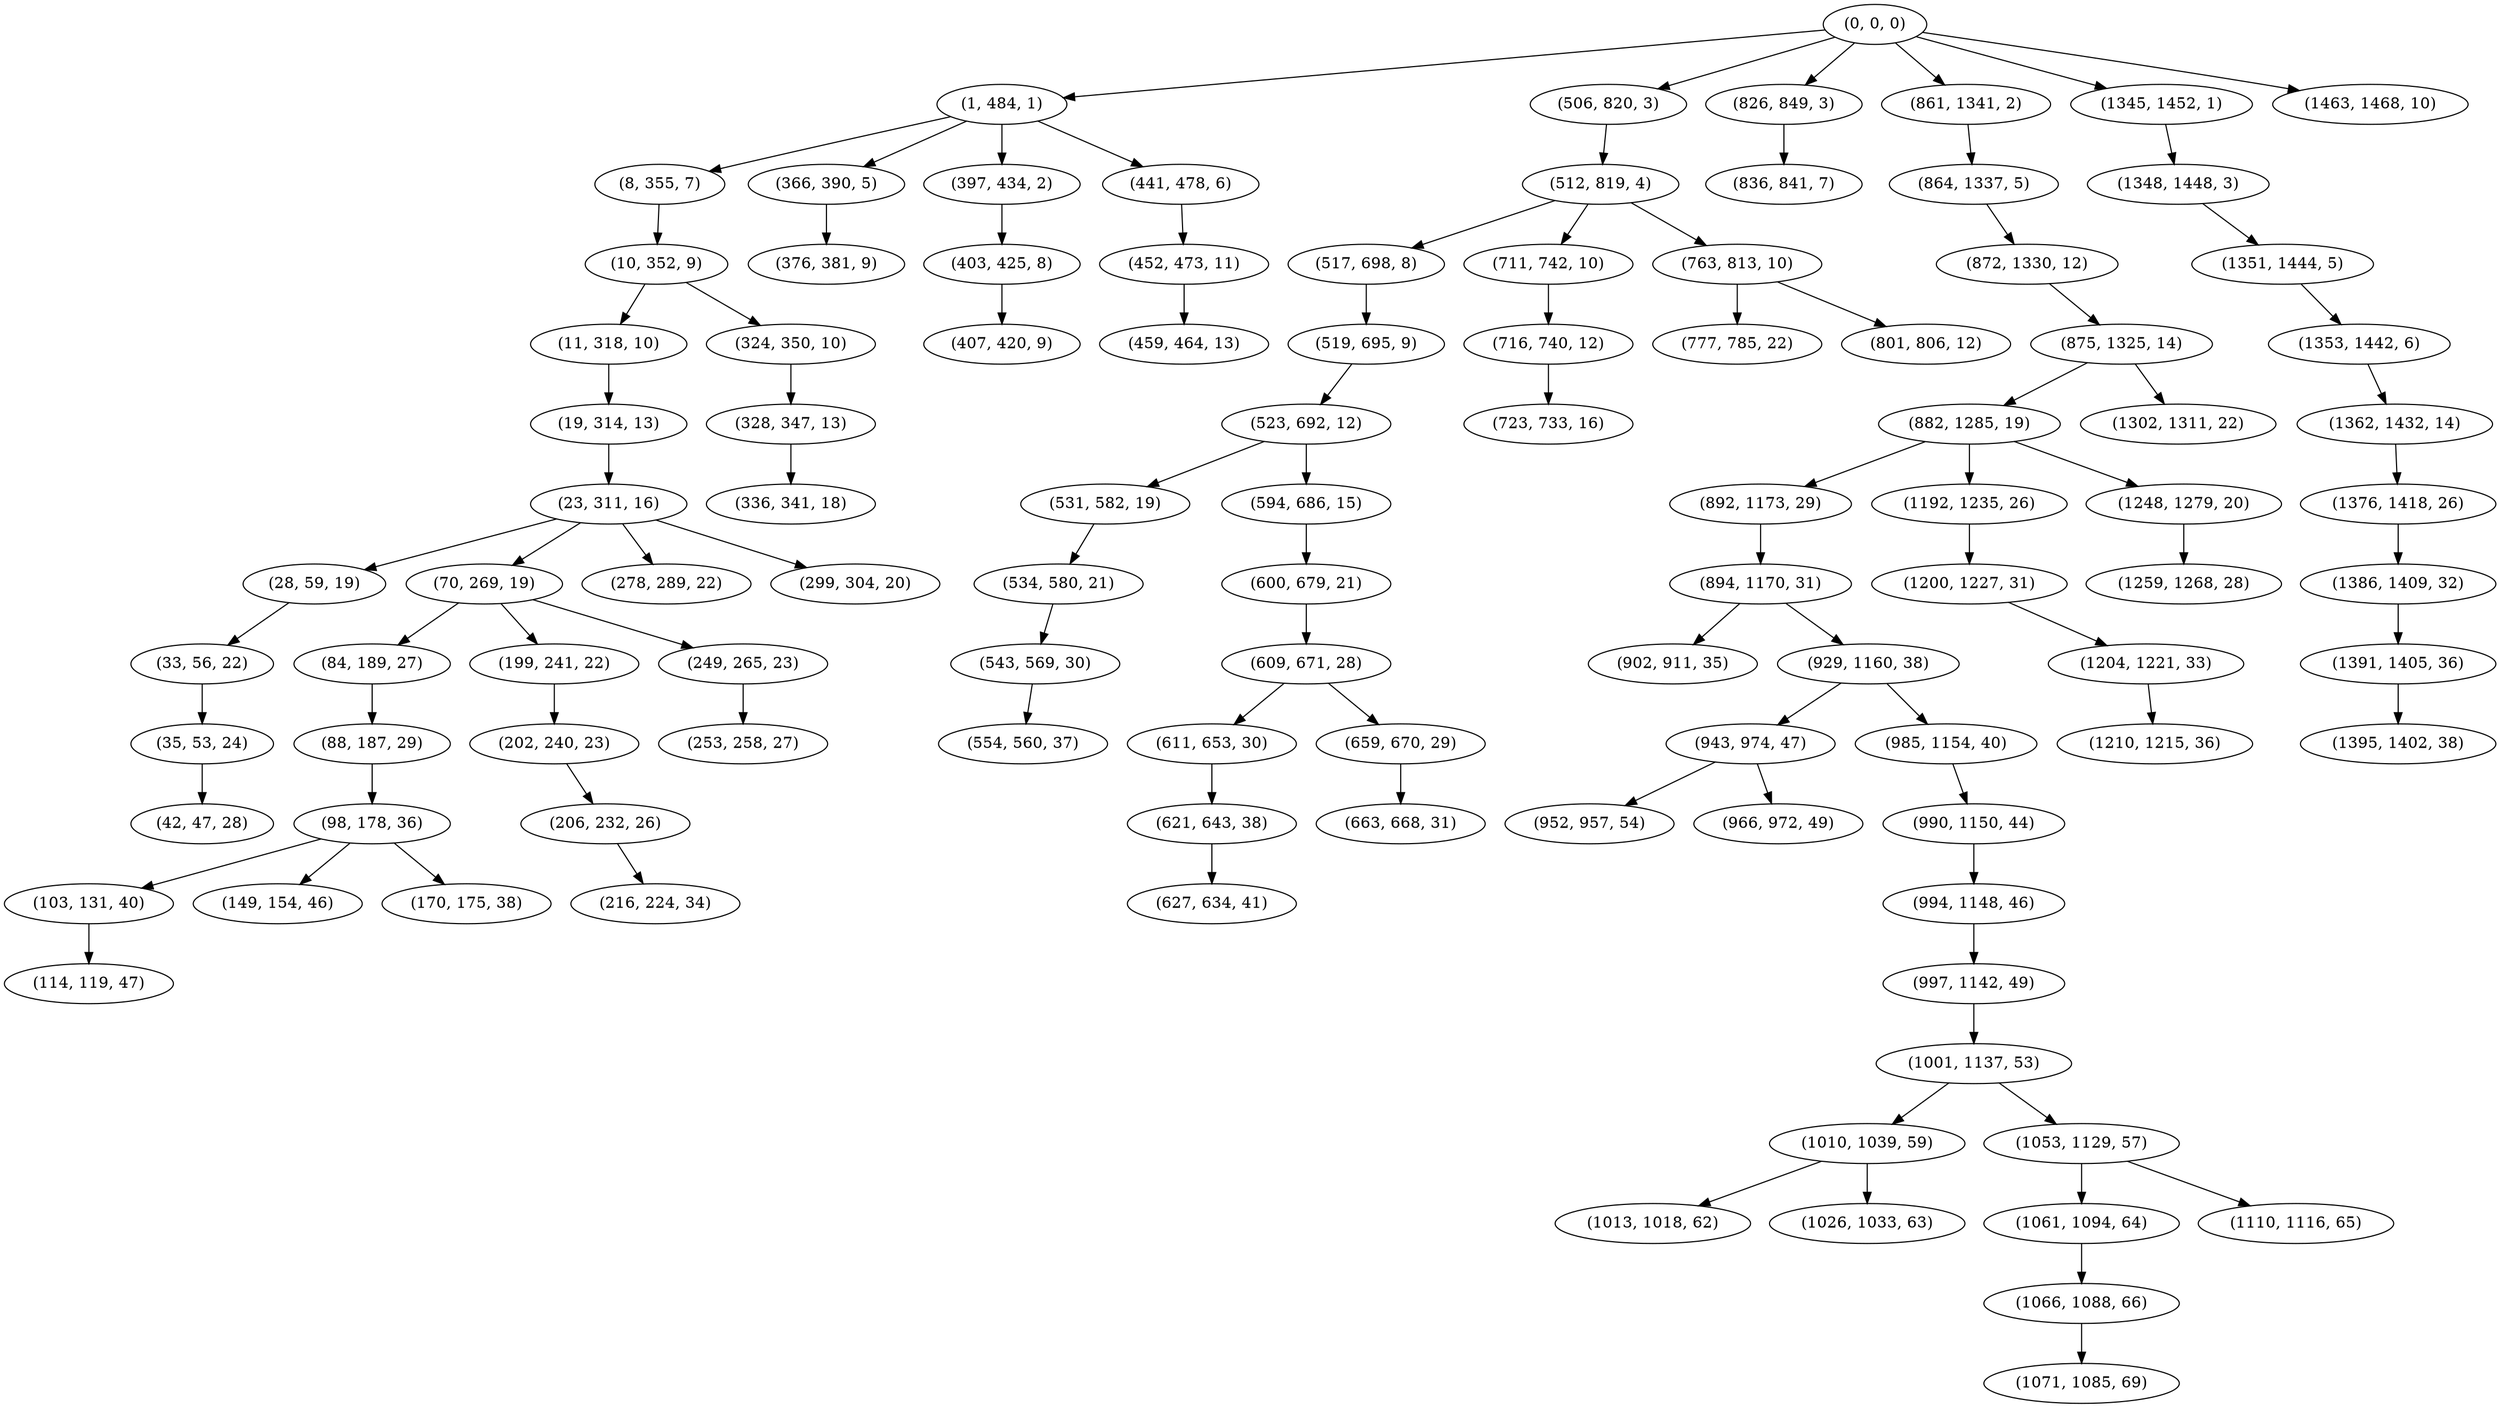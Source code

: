 digraph tree {
    "(0, 0, 0)";
    "(1, 484, 1)";
    "(8, 355, 7)";
    "(10, 352, 9)";
    "(11, 318, 10)";
    "(19, 314, 13)";
    "(23, 311, 16)";
    "(28, 59, 19)";
    "(33, 56, 22)";
    "(35, 53, 24)";
    "(42, 47, 28)";
    "(70, 269, 19)";
    "(84, 189, 27)";
    "(88, 187, 29)";
    "(98, 178, 36)";
    "(103, 131, 40)";
    "(114, 119, 47)";
    "(149, 154, 46)";
    "(170, 175, 38)";
    "(199, 241, 22)";
    "(202, 240, 23)";
    "(206, 232, 26)";
    "(216, 224, 34)";
    "(249, 265, 23)";
    "(253, 258, 27)";
    "(278, 289, 22)";
    "(299, 304, 20)";
    "(324, 350, 10)";
    "(328, 347, 13)";
    "(336, 341, 18)";
    "(366, 390, 5)";
    "(376, 381, 9)";
    "(397, 434, 2)";
    "(403, 425, 8)";
    "(407, 420, 9)";
    "(441, 478, 6)";
    "(452, 473, 11)";
    "(459, 464, 13)";
    "(506, 820, 3)";
    "(512, 819, 4)";
    "(517, 698, 8)";
    "(519, 695, 9)";
    "(523, 692, 12)";
    "(531, 582, 19)";
    "(534, 580, 21)";
    "(543, 569, 30)";
    "(554, 560, 37)";
    "(594, 686, 15)";
    "(600, 679, 21)";
    "(609, 671, 28)";
    "(611, 653, 30)";
    "(621, 643, 38)";
    "(627, 634, 41)";
    "(659, 670, 29)";
    "(663, 668, 31)";
    "(711, 742, 10)";
    "(716, 740, 12)";
    "(723, 733, 16)";
    "(763, 813, 10)";
    "(777, 785, 22)";
    "(801, 806, 12)";
    "(826, 849, 3)";
    "(836, 841, 7)";
    "(861, 1341, 2)";
    "(864, 1337, 5)";
    "(872, 1330, 12)";
    "(875, 1325, 14)";
    "(882, 1285, 19)";
    "(892, 1173, 29)";
    "(894, 1170, 31)";
    "(902, 911, 35)";
    "(929, 1160, 38)";
    "(943, 974, 47)";
    "(952, 957, 54)";
    "(966, 972, 49)";
    "(985, 1154, 40)";
    "(990, 1150, 44)";
    "(994, 1148, 46)";
    "(997, 1142, 49)";
    "(1001, 1137, 53)";
    "(1010, 1039, 59)";
    "(1013, 1018, 62)";
    "(1026, 1033, 63)";
    "(1053, 1129, 57)";
    "(1061, 1094, 64)";
    "(1066, 1088, 66)";
    "(1071, 1085, 69)";
    "(1110, 1116, 65)";
    "(1192, 1235, 26)";
    "(1200, 1227, 31)";
    "(1204, 1221, 33)";
    "(1210, 1215, 36)";
    "(1248, 1279, 20)";
    "(1259, 1268, 28)";
    "(1302, 1311, 22)";
    "(1345, 1452, 1)";
    "(1348, 1448, 3)";
    "(1351, 1444, 5)";
    "(1353, 1442, 6)";
    "(1362, 1432, 14)";
    "(1376, 1418, 26)";
    "(1386, 1409, 32)";
    "(1391, 1405, 36)";
    "(1395, 1402, 38)";
    "(1463, 1468, 10)";
    "(0, 0, 0)" -> "(1, 484, 1)";
    "(0, 0, 0)" -> "(506, 820, 3)";
    "(0, 0, 0)" -> "(826, 849, 3)";
    "(0, 0, 0)" -> "(861, 1341, 2)";
    "(0, 0, 0)" -> "(1345, 1452, 1)";
    "(0, 0, 0)" -> "(1463, 1468, 10)";
    "(1, 484, 1)" -> "(8, 355, 7)";
    "(1, 484, 1)" -> "(366, 390, 5)";
    "(1, 484, 1)" -> "(397, 434, 2)";
    "(1, 484, 1)" -> "(441, 478, 6)";
    "(8, 355, 7)" -> "(10, 352, 9)";
    "(10, 352, 9)" -> "(11, 318, 10)";
    "(10, 352, 9)" -> "(324, 350, 10)";
    "(11, 318, 10)" -> "(19, 314, 13)";
    "(19, 314, 13)" -> "(23, 311, 16)";
    "(23, 311, 16)" -> "(28, 59, 19)";
    "(23, 311, 16)" -> "(70, 269, 19)";
    "(23, 311, 16)" -> "(278, 289, 22)";
    "(23, 311, 16)" -> "(299, 304, 20)";
    "(28, 59, 19)" -> "(33, 56, 22)";
    "(33, 56, 22)" -> "(35, 53, 24)";
    "(35, 53, 24)" -> "(42, 47, 28)";
    "(70, 269, 19)" -> "(84, 189, 27)";
    "(70, 269, 19)" -> "(199, 241, 22)";
    "(70, 269, 19)" -> "(249, 265, 23)";
    "(84, 189, 27)" -> "(88, 187, 29)";
    "(88, 187, 29)" -> "(98, 178, 36)";
    "(98, 178, 36)" -> "(103, 131, 40)";
    "(98, 178, 36)" -> "(149, 154, 46)";
    "(98, 178, 36)" -> "(170, 175, 38)";
    "(103, 131, 40)" -> "(114, 119, 47)";
    "(199, 241, 22)" -> "(202, 240, 23)";
    "(202, 240, 23)" -> "(206, 232, 26)";
    "(206, 232, 26)" -> "(216, 224, 34)";
    "(249, 265, 23)" -> "(253, 258, 27)";
    "(324, 350, 10)" -> "(328, 347, 13)";
    "(328, 347, 13)" -> "(336, 341, 18)";
    "(366, 390, 5)" -> "(376, 381, 9)";
    "(397, 434, 2)" -> "(403, 425, 8)";
    "(403, 425, 8)" -> "(407, 420, 9)";
    "(441, 478, 6)" -> "(452, 473, 11)";
    "(452, 473, 11)" -> "(459, 464, 13)";
    "(506, 820, 3)" -> "(512, 819, 4)";
    "(512, 819, 4)" -> "(517, 698, 8)";
    "(512, 819, 4)" -> "(711, 742, 10)";
    "(512, 819, 4)" -> "(763, 813, 10)";
    "(517, 698, 8)" -> "(519, 695, 9)";
    "(519, 695, 9)" -> "(523, 692, 12)";
    "(523, 692, 12)" -> "(531, 582, 19)";
    "(523, 692, 12)" -> "(594, 686, 15)";
    "(531, 582, 19)" -> "(534, 580, 21)";
    "(534, 580, 21)" -> "(543, 569, 30)";
    "(543, 569, 30)" -> "(554, 560, 37)";
    "(594, 686, 15)" -> "(600, 679, 21)";
    "(600, 679, 21)" -> "(609, 671, 28)";
    "(609, 671, 28)" -> "(611, 653, 30)";
    "(609, 671, 28)" -> "(659, 670, 29)";
    "(611, 653, 30)" -> "(621, 643, 38)";
    "(621, 643, 38)" -> "(627, 634, 41)";
    "(659, 670, 29)" -> "(663, 668, 31)";
    "(711, 742, 10)" -> "(716, 740, 12)";
    "(716, 740, 12)" -> "(723, 733, 16)";
    "(763, 813, 10)" -> "(777, 785, 22)";
    "(763, 813, 10)" -> "(801, 806, 12)";
    "(826, 849, 3)" -> "(836, 841, 7)";
    "(861, 1341, 2)" -> "(864, 1337, 5)";
    "(864, 1337, 5)" -> "(872, 1330, 12)";
    "(872, 1330, 12)" -> "(875, 1325, 14)";
    "(875, 1325, 14)" -> "(882, 1285, 19)";
    "(875, 1325, 14)" -> "(1302, 1311, 22)";
    "(882, 1285, 19)" -> "(892, 1173, 29)";
    "(882, 1285, 19)" -> "(1192, 1235, 26)";
    "(882, 1285, 19)" -> "(1248, 1279, 20)";
    "(892, 1173, 29)" -> "(894, 1170, 31)";
    "(894, 1170, 31)" -> "(902, 911, 35)";
    "(894, 1170, 31)" -> "(929, 1160, 38)";
    "(929, 1160, 38)" -> "(943, 974, 47)";
    "(929, 1160, 38)" -> "(985, 1154, 40)";
    "(943, 974, 47)" -> "(952, 957, 54)";
    "(943, 974, 47)" -> "(966, 972, 49)";
    "(985, 1154, 40)" -> "(990, 1150, 44)";
    "(990, 1150, 44)" -> "(994, 1148, 46)";
    "(994, 1148, 46)" -> "(997, 1142, 49)";
    "(997, 1142, 49)" -> "(1001, 1137, 53)";
    "(1001, 1137, 53)" -> "(1010, 1039, 59)";
    "(1001, 1137, 53)" -> "(1053, 1129, 57)";
    "(1010, 1039, 59)" -> "(1013, 1018, 62)";
    "(1010, 1039, 59)" -> "(1026, 1033, 63)";
    "(1053, 1129, 57)" -> "(1061, 1094, 64)";
    "(1053, 1129, 57)" -> "(1110, 1116, 65)";
    "(1061, 1094, 64)" -> "(1066, 1088, 66)";
    "(1066, 1088, 66)" -> "(1071, 1085, 69)";
    "(1192, 1235, 26)" -> "(1200, 1227, 31)";
    "(1200, 1227, 31)" -> "(1204, 1221, 33)";
    "(1204, 1221, 33)" -> "(1210, 1215, 36)";
    "(1248, 1279, 20)" -> "(1259, 1268, 28)";
    "(1345, 1452, 1)" -> "(1348, 1448, 3)";
    "(1348, 1448, 3)" -> "(1351, 1444, 5)";
    "(1351, 1444, 5)" -> "(1353, 1442, 6)";
    "(1353, 1442, 6)" -> "(1362, 1432, 14)";
    "(1362, 1432, 14)" -> "(1376, 1418, 26)";
    "(1376, 1418, 26)" -> "(1386, 1409, 32)";
    "(1386, 1409, 32)" -> "(1391, 1405, 36)";
    "(1391, 1405, 36)" -> "(1395, 1402, 38)";
}
